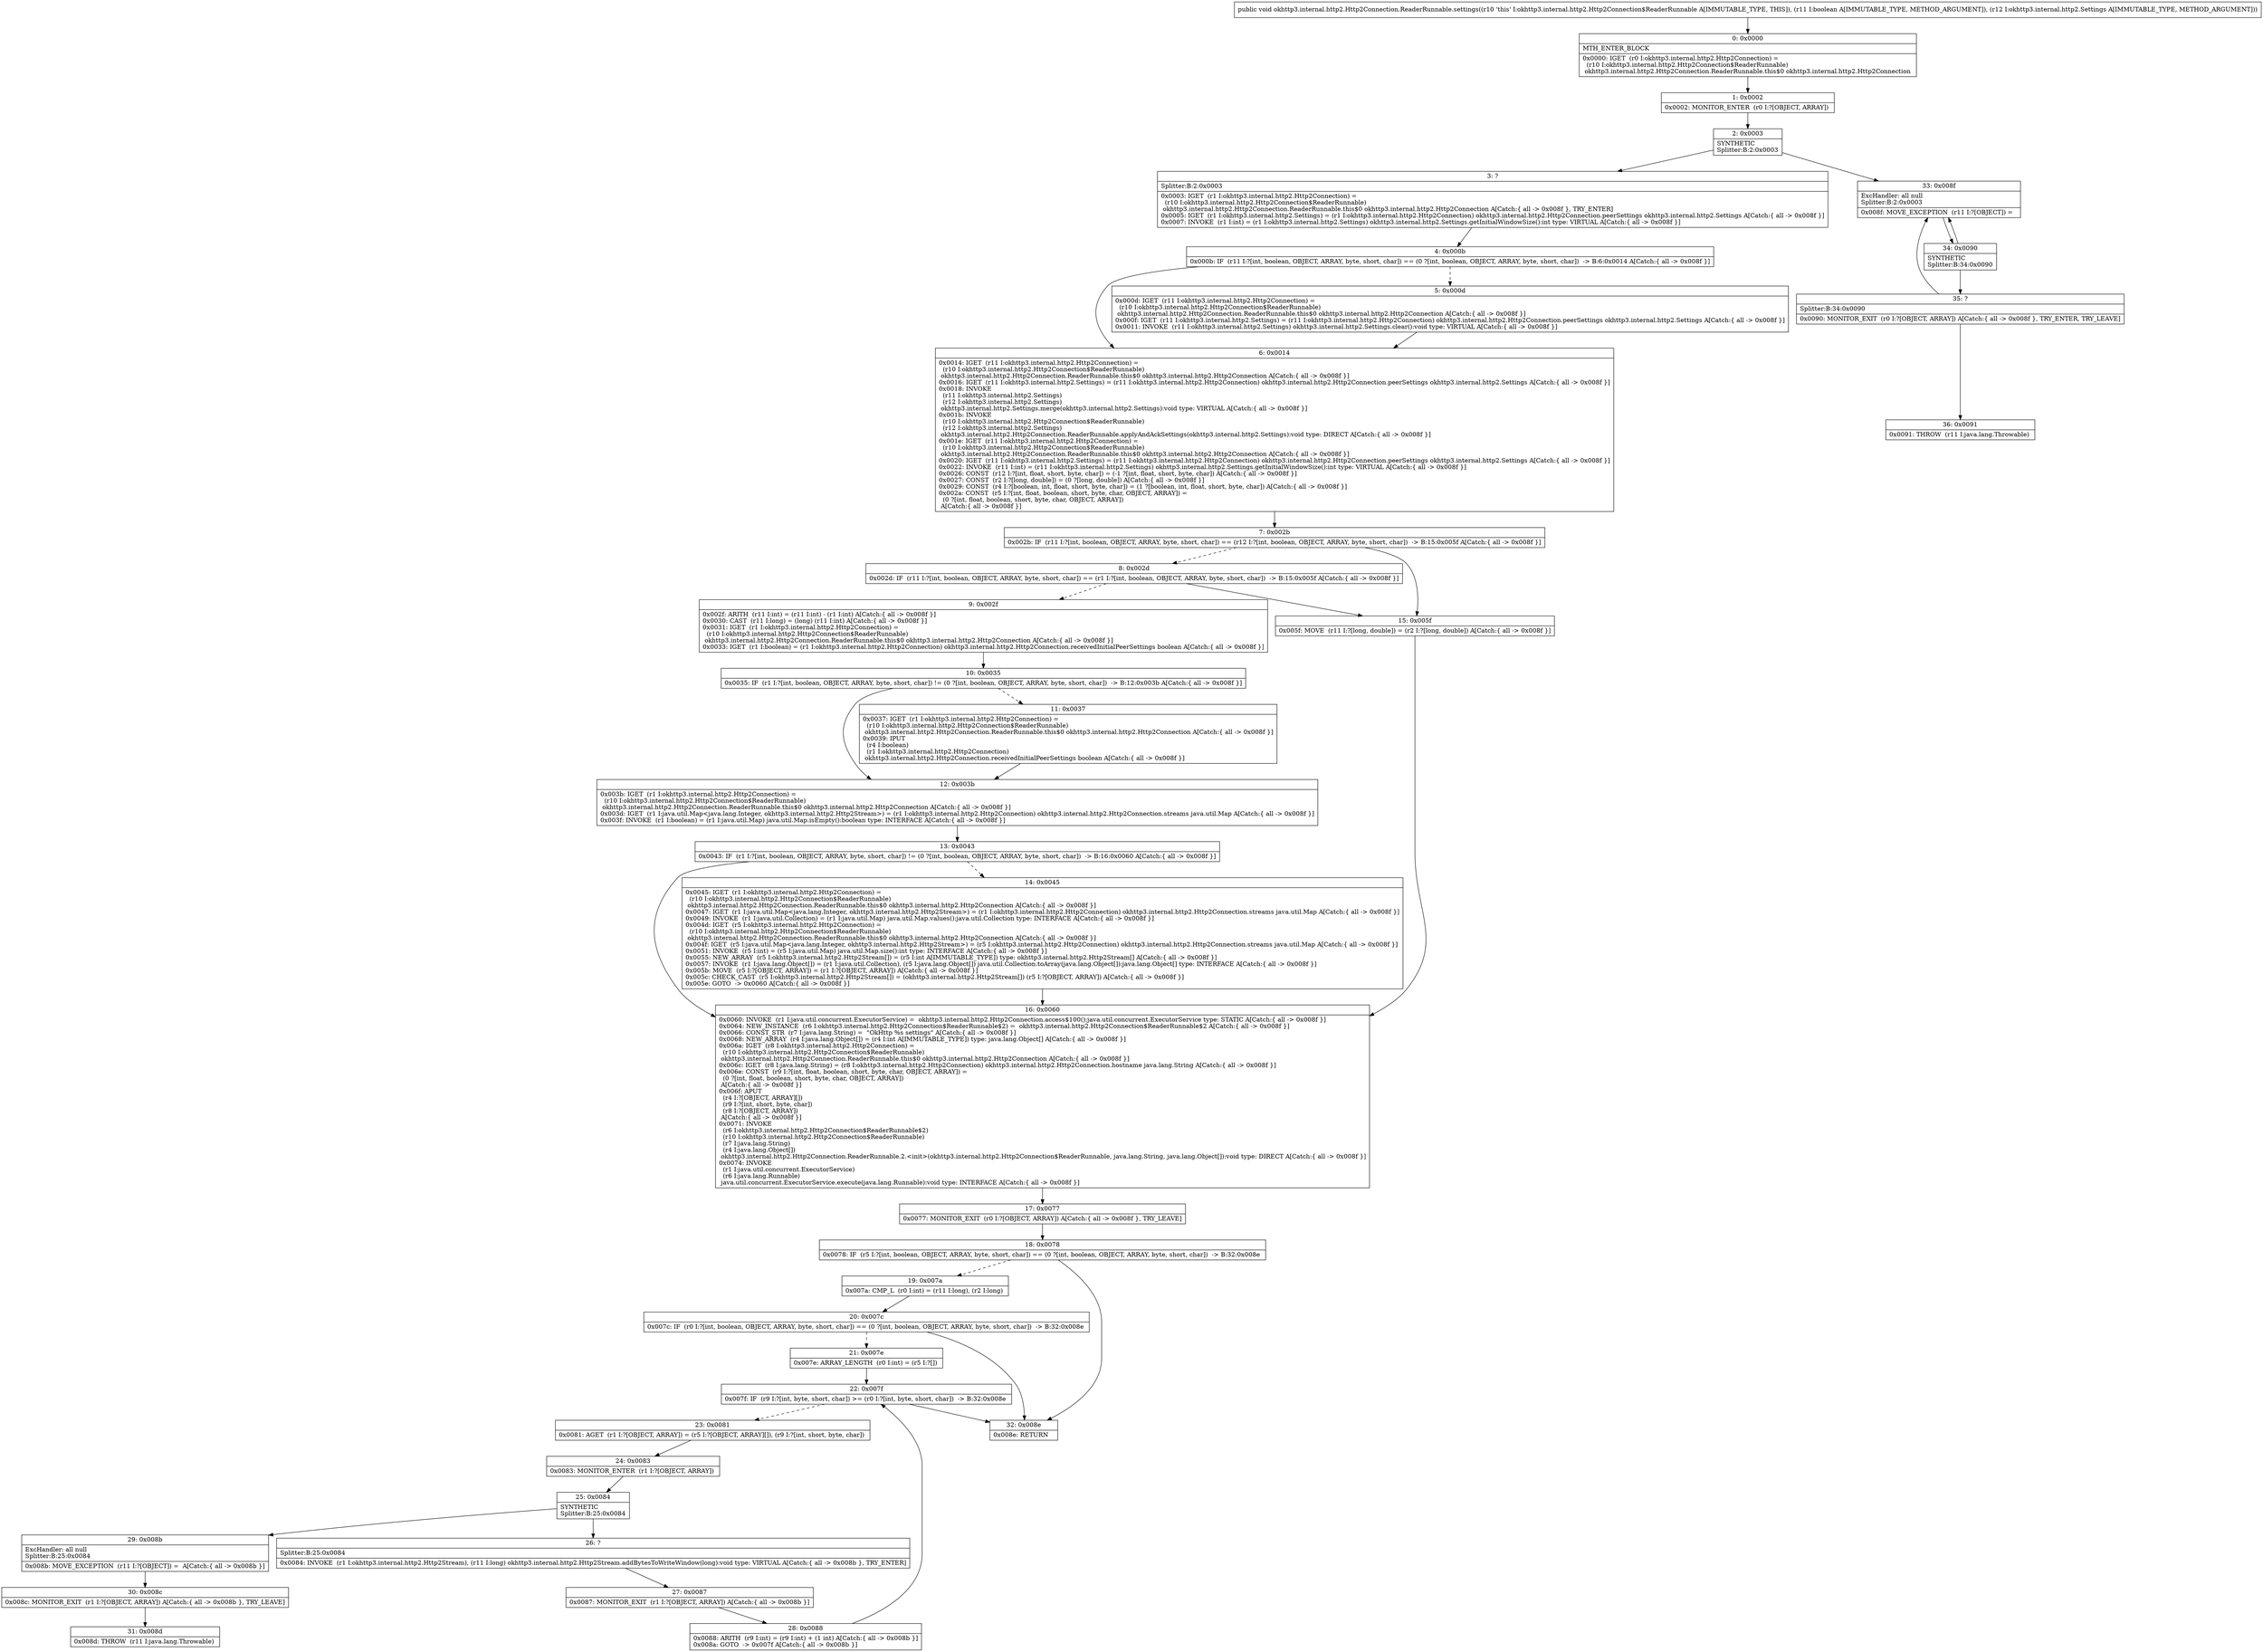 digraph "CFG forokhttp3.internal.http2.Http2Connection.ReaderRunnable.settings(ZLokhttp3\/internal\/http2\/Settings;)V" {
Node_0 [shape=record,label="{0\:\ 0x0000|MTH_ENTER_BLOCK\l|0x0000: IGET  (r0 I:okhttp3.internal.http2.Http2Connection) = \l  (r10 I:okhttp3.internal.http2.Http2Connection$ReaderRunnable)\l okhttp3.internal.http2.Http2Connection.ReaderRunnable.this$0 okhttp3.internal.http2.Http2Connection \l}"];
Node_1 [shape=record,label="{1\:\ 0x0002|0x0002: MONITOR_ENTER  (r0 I:?[OBJECT, ARRAY]) \l}"];
Node_2 [shape=record,label="{2\:\ 0x0003|SYNTHETIC\lSplitter:B:2:0x0003\l}"];
Node_3 [shape=record,label="{3\:\ ?|Splitter:B:2:0x0003\l|0x0003: IGET  (r1 I:okhttp3.internal.http2.Http2Connection) = \l  (r10 I:okhttp3.internal.http2.Http2Connection$ReaderRunnable)\l okhttp3.internal.http2.Http2Connection.ReaderRunnable.this$0 okhttp3.internal.http2.Http2Connection A[Catch:\{ all \-\> 0x008f \}, TRY_ENTER]\l0x0005: IGET  (r1 I:okhttp3.internal.http2.Settings) = (r1 I:okhttp3.internal.http2.Http2Connection) okhttp3.internal.http2.Http2Connection.peerSettings okhttp3.internal.http2.Settings A[Catch:\{ all \-\> 0x008f \}]\l0x0007: INVOKE  (r1 I:int) = (r1 I:okhttp3.internal.http2.Settings) okhttp3.internal.http2.Settings.getInitialWindowSize():int type: VIRTUAL A[Catch:\{ all \-\> 0x008f \}]\l}"];
Node_4 [shape=record,label="{4\:\ 0x000b|0x000b: IF  (r11 I:?[int, boolean, OBJECT, ARRAY, byte, short, char]) == (0 ?[int, boolean, OBJECT, ARRAY, byte, short, char])  \-\> B:6:0x0014 A[Catch:\{ all \-\> 0x008f \}]\l}"];
Node_5 [shape=record,label="{5\:\ 0x000d|0x000d: IGET  (r11 I:okhttp3.internal.http2.Http2Connection) = \l  (r10 I:okhttp3.internal.http2.Http2Connection$ReaderRunnable)\l okhttp3.internal.http2.Http2Connection.ReaderRunnable.this$0 okhttp3.internal.http2.Http2Connection A[Catch:\{ all \-\> 0x008f \}]\l0x000f: IGET  (r11 I:okhttp3.internal.http2.Settings) = (r11 I:okhttp3.internal.http2.Http2Connection) okhttp3.internal.http2.Http2Connection.peerSettings okhttp3.internal.http2.Settings A[Catch:\{ all \-\> 0x008f \}]\l0x0011: INVOKE  (r11 I:okhttp3.internal.http2.Settings) okhttp3.internal.http2.Settings.clear():void type: VIRTUAL A[Catch:\{ all \-\> 0x008f \}]\l}"];
Node_6 [shape=record,label="{6\:\ 0x0014|0x0014: IGET  (r11 I:okhttp3.internal.http2.Http2Connection) = \l  (r10 I:okhttp3.internal.http2.Http2Connection$ReaderRunnable)\l okhttp3.internal.http2.Http2Connection.ReaderRunnable.this$0 okhttp3.internal.http2.Http2Connection A[Catch:\{ all \-\> 0x008f \}]\l0x0016: IGET  (r11 I:okhttp3.internal.http2.Settings) = (r11 I:okhttp3.internal.http2.Http2Connection) okhttp3.internal.http2.Http2Connection.peerSettings okhttp3.internal.http2.Settings A[Catch:\{ all \-\> 0x008f \}]\l0x0018: INVOKE  \l  (r11 I:okhttp3.internal.http2.Settings)\l  (r12 I:okhttp3.internal.http2.Settings)\l okhttp3.internal.http2.Settings.merge(okhttp3.internal.http2.Settings):void type: VIRTUAL A[Catch:\{ all \-\> 0x008f \}]\l0x001b: INVOKE  \l  (r10 I:okhttp3.internal.http2.Http2Connection$ReaderRunnable)\l  (r12 I:okhttp3.internal.http2.Settings)\l okhttp3.internal.http2.Http2Connection.ReaderRunnable.applyAndAckSettings(okhttp3.internal.http2.Settings):void type: DIRECT A[Catch:\{ all \-\> 0x008f \}]\l0x001e: IGET  (r11 I:okhttp3.internal.http2.Http2Connection) = \l  (r10 I:okhttp3.internal.http2.Http2Connection$ReaderRunnable)\l okhttp3.internal.http2.Http2Connection.ReaderRunnable.this$0 okhttp3.internal.http2.Http2Connection A[Catch:\{ all \-\> 0x008f \}]\l0x0020: IGET  (r11 I:okhttp3.internal.http2.Settings) = (r11 I:okhttp3.internal.http2.Http2Connection) okhttp3.internal.http2.Http2Connection.peerSettings okhttp3.internal.http2.Settings A[Catch:\{ all \-\> 0x008f \}]\l0x0022: INVOKE  (r11 I:int) = (r11 I:okhttp3.internal.http2.Settings) okhttp3.internal.http2.Settings.getInitialWindowSize():int type: VIRTUAL A[Catch:\{ all \-\> 0x008f \}]\l0x0026: CONST  (r12 I:?[int, float, short, byte, char]) = (\-1 ?[int, float, short, byte, char]) A[Catch:\{ all \-\> 0x008f \}]\l0x0027: CONST  (r2 I:?[long, double]) = (0 ?[long, double]) A[Catch:\{ all \-\> 0x008f \}]\l0x0029: CONST  (r4 I:?[boolean, int, float, short, byte, char]) = (1 ?[boolean, int, float, short, byte, char]) A[Catch:\{ all \-\> 0x008f \}]\l0x002a: CONST  (r5 I:?[int, float, boolean, short, byte, char, OBJECT, ARRAY]) = \l  (0 ?[int, float, boolean, short, byte, char, OBJECT, ARRAY])\l A[Catch:\{ all \-\> 0x008f \}]\l}"];
Node_7 [shape=record,label="{7\:\ 0x002b|0x002b: IF  (r11 I:?[int, boolean, OBJECT, ARRAY, byte, short, char]) == (r12 I:?[int, boolean, OBJECT, ARRAY, byte, short, char])  \-\> B:15:0x005f A[Catch:\{ all \-\> 0x008f \}]\l}"];
Node_8 [shape=record,label="{8\:\ 0x002d|0x002d: IF  (r11 I:?[int, boolean, OBJECT, ARRAY, byte, short, char]) == (r1 I:?[int, boolean, OBJECT, ARRAY, byte, short, char])  \-\> B:15:0x005f A[Catch:\{ all \-\> 0x008f \}]\l}"];
Node_9 [shape=record,label="{9\:\ 0x002f|0x002f: ARITH  (r11 I:int) = (r11 I:int) \- (r1 I:int) A[Catch:\{ all \-\> 0x008f \}]\l0x0030: CAST  (r11 I:long) = (long) (r11 I:int) A[Catch:\{ all \-\> 0x008f \}]\l0x0031: IGET  (r1 I:okhttp3.internal.http2.Http2Connection) = \l  (r10 I:okhttp3.internal.http2.Http2Connection$ReaderRunnable)\l okhttp3.internal.http2.Http2Connection.ReaderRunnable.this$0 okhttp3.internal.http2.Http2Connection A[Catch:\{ all \-\> 0x008f \}]\l0x0033: IGET  (r1 I:boolean) = (r1 I:okhttp3.internal.http2.Http2Connection) okhttp3.internal.http2.Http2Connection.receivedInitialPeerSettings boolean A[Catch:\{ all \-\> 0x008f \}]\l}"];
Node_10 [shape=record,label="{10\:\ 0x0035|0x0035: IF  (r1 I:?[int, boolean, OBJECT, ARRAY, byte, short, char]) != (0 ?[int, boolean, OBJECT, ARRAY, byte, short, char])  \-\> B:12:0x003b A[Catch:\{ all \-\> 0x008f \}]\l}"];
Node_11 [shape=record,label="{11\:\ 0x0037|0x0037: IGET  (r1 I:okhttp3.internal.http2.Http2Connection) = \l  (r10 I:okhttp3.internal.http2.Http2Connection$ReaderRunnable)\l okhttp3.internal.http2.Http2Connection.ReaderRunnable.this$0 okhttp3.internal.http2.Http2Connection A[Catch:\{ all \-\> 0x008f \}]\l0x0039: IPUT  \l  (r4 I:boolean)\l  (r1 I:okhttp3.internal.http2.Http2Connection)\l okhttp3.internal.http2.Http2Connection.receivedInitialPeerSettings boolean A[Catch:\{ all \-\> 0x008f \}]\l}"];
Node_12 [shape=record,label="{12\:\ 0x003b|0x003b: IGET  (r1 I:okhttp3.internal.http2.Http2Connection) = \l  (r10 I:okhttp3.internal.http2.Http2Connection$ReaderRunnable)\l okhttp3.internal.http2.Http2Connection.ReaderRunnable.this$0 okhttp3.internal.http2.Http2Connection A[Catch:\{ all \-\> 0x008f \}]\l0x003d: IGET  (r1 I:java.util.Map\<java.lang.Integer, okhttp3.internal.http2.Http2Stream\>) = (r1 I:okhttp3.internal.http2.Http2Connection) okhttp3.internal.http2.Http2Connection.streams java.util.Map A[Catch:\{ all \-\> 0x008f \}]\l0x003f: INVOKE  (r1 I:boolean) = (r1 I:java.util.Map) java.util.Map.isEmpty():boolean type: INTERFACE A[Catch:\{ all \-\> 0x008f \}]\l}"];
Node_13 [shape=record,label="{13\:\ 0x0043|0x0043: IF  (r1 I:?[int, boolean, OBJECT, ARRAY, byte, short, char]) != (0 ?[int, boolean, OBJECT, ARRAY, byte, short, char])  \-\> B:16:0x0060 A[Catch:\{ all \-\> 0x008f \}]\l}"];
Node_14 [shape=record,label="{14\:\ 0x0045|0x0045: IGET  (r1 I:okhttp3.internal.http2.Http2Connection) = \l  (r10 I:okhttp3.internal.http2.Http2Connection$ReaderRunnable)\l okhttp3.internal.http2.Http2Connection.ReaderRunnable.this$0 okhttp3.internal.http2.Http2Connection A[Catch:\{ all \-\> 0x008f \}]\l0x0047: IGET  (r1 I:java.util.Map\<java.lang.Integer, okhttp3.internal.http2.Http2Stream\>) = (r1 I:okhttp3.internal.http2.Http2Connection) okhttp3.internal.http2.Http2Connection.streams java.util.Map A[Catch:\{ all \-\> 0x008f \}]\l0x0049: INVOKE  (r1 I:java.util.Collection) = (r1 I:java.util.Map) java.util.Map.values():java.util.Collection type: INTERFACE A[Catch:\{ all \-\> 0x008f \}]\l0x004d: IGET  (r5 I:okhttp3.internal.http2.Http2Connection) = \l  (r10 I:okhttp3.internal.http2.Http2Connection$ReaderRunnable)\l okhttp3.internal.http2.Http2Connection.ReaderRunnable.this$0 okhttp3.internal.http2.Http2Connection A[Catch:\{ all \-\> 0x008f \}]\l0x004f: IGET  (r5 I:java.util.Map\<java.lang.Integer, okhttp3.internal.http2.Http2Stream\>) = (r5 I:okhttp3.internal.http2.Http2Connection) okhttp3.internal.http2.Http2Connection.streams java.util.Map A[Catch:\{ all \-\> 0x008f \}]\l0x0051: INVOKE  (r5 I:int) = (r5 I:java.util.Map) java.util.Map.size():int type: INTERFACE A[Catch:\{ all \-\> 0x008f \}]\l0x0055: NEW_ARRAY  (r5 I:okhttp3.internal.http2.Http2Stream[]) = (r5 I:int A[IMMUTABLE_TYPE]) type: okhttp3.internal.http2.Http2Stream[] A[Catch:\{ all \-\> 0x008f \}]\l0x0057: INVOKE  (r1 I:java.lang.Object[]) = (r1 I:java.util.Collection), (r5 I:java.lang.Object[]) java.util.Collection.toArray(java.lang.Object[]):java.lang.Object[] type: INTERFACE A[Catch:\{ all \-\> 0x008f \}]\l0x005b: MOVE  (r5 I:?[OBJECT, ARRAY]) = (r1 I:?[OBJECT, ARRAY]) A[Catch:\{ all \-\> 0x008f \}]\l0x005c: CHECK_CAST  (r5 I:okhttp3.internal.http2.Http2Stream[]) = (okhttp3.internal.http2.Http2Stream[]) (r5 I:?[OBJECT, ARRAY]) A[Catch:\{ all \-\> 0x008f \}]\l0x005e: GOTO  \-\> 0x0060 A[Catch:\{ all \-\> 0x008f \}]\l}"];
Node_15 [shape=record,label="{15\:\ 0x005f|0x005f: MOVE  (r11 I:?[long, double]) = (r2 I:?[long, double]) A[Catch:\{ all \-\> 0x008f \}]\l}"];
Node_16 [shape=record,label="{16\:\ 0x0060|0x0060: INVOKE  (r1 I:java.util.concurrent.ExecutorService) =  okhttp3.internal.http2.Http2Connection.access$100():java.util.concurrent.ExecutorService type: STATIC A[Catch:\{ all \-\> 0x008f \}]\l0x0064: NEW_INSTANCE  (r6 I:okhttp3.internal.http2.Http2Connection$ReaderRunnable$2) =  okhttp3.internal.http2.Http2Connection$ReaderRunnable$2 A[Catch:\{ all \-\> 0x008f \}]\l0x0066: CONST_STR  (r7 I:java.lang.String) =  \"OkHttp %s settings\" A[Catch:\{ all \-\> 0x008f \}]\l0x0068: NEW_ARRAY  (r4 I:java.lang.Object[]) = (r4 I:int A[IMMUTABLE_TYPE]) type: java.lang.Object[] A[Catch:\{ all \-\> 0x008f \}]\l0x006a: IGET  (r8 I:okhttp3.internal.http2.Http2Connection) = \l  (r10 I:okhttp3.internal.http2.Http2Connection$ReaderRunnable)\l okhttp3.internal.http2.Http2Connection.ReaderRunnable.this$0 okhttp3.internal.http2.Http2Connection A[Catch:\{ all \-\> 0x008f \}]\l0x006c: IGET  (r8 I:java.lang.String) = (r8 I:okhttp3.internal.http2.Http2Connection) okhttp3.internal.http2.Http2Connection.hostname java.lang.String A[Catch:\{ all \-\> 0x008f \}]\l0x006e: CONST  (r9 I:?[int, float, boolean, short, byte, char, OBJECT, ARRAY]) = \l  (0 ?[int, float, boolean, short, byte, char, OBJECT, ARRAY])\l A[Catch:\{ all \-\> 0x008f \}]\l0x006f: APUT  \l  (r4 I:?[OBJECT, ARRAY][])\l  (r9 I:?[int, short, byte, char])\l  (r8 I:?[OBJECT, ARRAY])\l A[Catch:\{ all \-\> 0x008f \}]\l0x0071: INVOKE  \l  (r6 I:okhttp3.internal.http2.Http2Connection$ReaderRunnable$2)\l  (r10 I:okhttp3.internal.http2.Http2Connection$ReaderRunnable)\l  (r7 I:java.lang.String)\l  (r4 I:java.lang.Object[])\l okhttp3.internal.http2.Http2Connection.ReaderRunnable.2.\<init\>(okhttp3.internal.http2.Http2Connection$ReaderRunnable, java.lang.String, java.lang.Object[]):void type: DIRECT A[Catch:\{ all \-\> 0x008f \}]\l0x0074: INVOKE  \l  (r1 I:java.util.concurrent.ExecutorService)\l  (r6 I:java.lang.Runnable)\l java.util.concurrent.ExecutorService.execute(java.lang.Runnable):void type: INTERFACE A[Catch:\{ all \-\> 0x008f \}]\l}"];
Node_17 [shape=record,label="{17\:\ 0x0077|0x0077: MONITOR_EXIT  (r0 I:?[OBJECT, ARRAY]) A[Catch:\{ all \-\> 0x008f \}, TRY_LEAVE]\l}"];
Node_18 [shape=record,label="{18\:\ 0x0078|0x0078: IF  (r5 I:?[int, boolean, OBJECT, ARRAY, byte, short, char]) == (0 ?[int, boolean, OBJECT, ARRAY, byte, short, char])  \-\> B:32:0x008e \l}"];
Node_19 [shape=record,label="{19\:\ 0x007a|0x007a: CMP_L  (r0 I:int) = (r11 I:long), (r2 I:long) \l}"];
Node_20 [shape=record,label="{20\:\ 0x007c|0x007c: IF  (r0 I:?[int, boolean, OBJECT, ARRAY, byte, short, char]) == (0 ?[int, boolean, OBJECT, ARRAY, byte, short, char])  \-\> B:32:0x008e \l}"];
Node_21 [shape=record,label="{21\:\ 0x007e|0x007e: ARRAY_LENGTH  (r0 I:int) = (r5 I:?[]) \l}"];
Node_22 [shape=record,label="{22\:\ 0x007f|0x007f: IF  (r9 I:?[int, byte, short, char]) \>= (r0 I:?[int, byte, short, char])  \-\> B:32:0x008e \l}"];
Node_23 [shape=record,label="{23\:\ 0x0081|0x0081: AGET  (r1 I:?[OBJECT, ARRAY]) = (r5 I:?[OBJECT, ARRAY][]), (r9 I:?[int, short, byte, char]) \l}"];
Node_24 [shape=record,label="{24\:\ 0x0083|0x0083: MONITOR_ENTER  (r1 I:?[OBJECT, ARRAY]) \l}"];
Node_25 [shape=record,label="{25\:\ 0x0084|SYNTHETIC\lSplitter:B:25:0x0084\l}"];
Node_26 [shape=record,label="{26\:\ ?|Splitter:B:25:0x0084\l|0x0084: INVOKE  (r1 I:okhttp3.internal.http2.Http2Stream), (r11 I:long) okhttp3.internal.http2.Http2Stream.addBytesToWriteWindow(long):void type: VIRTUAL A[Catch:\{ all \-\> 0x008b \}, TRY_ENTER]\l}"];
Node_27 [shape=record,label="{27\:\ 0x0087|0x0087: MONITOR_EXIT  (r1 I:?[OBJECT, ARRAY]) A[Catch:\{ all \-\> 0x008b \}]\l}"];
Node_28 [shape=record,label="{28\:\ 0x0088|0x0088: ARITH  (r9 I:int) = (r9 I:int) + (1 int) A[Catch:\{ all \-\> 0x008b \}]\l0x008a: GOTO  \-\> 0x007f A[Catch:\{ all \-\> 0x008b \}]\l}"];
Node_29 [shape=record,label="{29\:\ 0x008b|ExcHandler: all null\lSplitter:B:25:0x0084\l|0x008b: MOVE_EXCEPTION  (r11 I:?[OBJECT]) =  A[Catch:\{ all \-\> 0x008b \}]\l}"];
Node_30 [shape=record,label="{30\:\ 0x008c|0x008c: MONITOR_EXIT  (r1 I:?[OBJECT, ARRAY]) A[Catch:\{ all \-\> 0x008b \}, TRY_LEAVE]\l}"];
Node_31 [shape=record,label="{31\:\ 0x008d|0x008d: THROW  (r11 I:java.lang.Throwable) \l}"];
Node_32 [shape=record,label="{32\:\ 0x008e|0x008e: RETURN   \l}"];
Node_33 [shape=record,label="{33\:\ 0x008f|ExcHandler: all null\lSplitter:B:2:0x0003\l|0x008f: MOVE_EXCEPTION  (r11 I:?[OBJECT]) =  \l}"];
Node_34 [shape=record,label="{34\:\ 0x0090|SYNTHETIC\lSplitter:B:34:0x0090\l}"];
Node_35 [shape=record,label="{35\:\ ?|Splitter:B:34:0x0090\l|0x0090: MONITOR_EXIT  (r0 I:?[OBJECT, ARRAY]) A[Catch:\{ all \-\> 0x008f \}, TRY_ENTER, TRY_LEAVE]\l}"];
Node_36 [shape=record,label="{36\:\ 0x0091|0x0091: THROW  (r11 I:java.lang.Throwable) \l}"];
MethodNode[shape=record,label="{public void okhttp3.internal.http2.Http2Connection.ReaderRunnable.settings((r10 'this' I:okhttp3.internal.http2.Http2Connection$ReaderRunnable A[IMMUTABLE_TYPE, THIS]), (r11 I:boolean A[IMMUTABLE_TYPE, METHOD_ARGUMENT]), (r12 I:okhttp3.internal.http2.Settings A[IMMUTABLE_TYPE, METHOD_ARGUMENT])) }"];
MethodNode -> Node_0;
Node_0 -> Node_1;
Node_1 -> Node_2;
Node_2 -> Node_3;
Node_2 -> Node_33;
Node_3 -> Node_4;
Node_4 -> Node_5[style=dashed];
Node_4 -> Node_6;
Node_5 -> Node_6;
Node_6 -> Node_7;
Node_7 -> Node_8[style=dashed];
Node_7 -> Node_15;
Node_8 -> Node_9[style=dashed];
Node_8 -> Node_15;
Node_9 -> Node_10;
Node_10 -> Node_11[style=dashed];
Node_10 -> Node_12;
Node_11 -> Node_12;
Node_12 -> Node_13;
Node_13 -> Node_14[style=dashed];
Node_13 -> Node_16;
Node_14 -> Node_16;
Node_15 -> Node_16;
Node_16 -> Node_17;
Node_17 -> Node_18;
Node_18 -> Node_19[style=dashed];
Node_18 -> Node_32;
Node_19 -> Node_20;
Node_20 -> Node_21[style=dashed];
Node_20 -> Node_32;
Node_21 -> Node_22;
Node_22 -> Node_23[style=dashed];
Node_22 -> Node_32;
Node_23 -> Node_24;
Node_24 -> Node_25;
Node_25 -> Node_26;
Node_25 -> Node_29;
Node_26 -> Node_27;
Node_27 -> Node_28;
Node_28 -> Node_22;
Node_29 -> Node_30;
Node_30 -> Node_31;
Node_33 -> Node_34;
Node_34 -> Node_35;
Node_34 -> Node_33;
Node_35 -> Node_36;
Node_35 -> Node_33;
}


